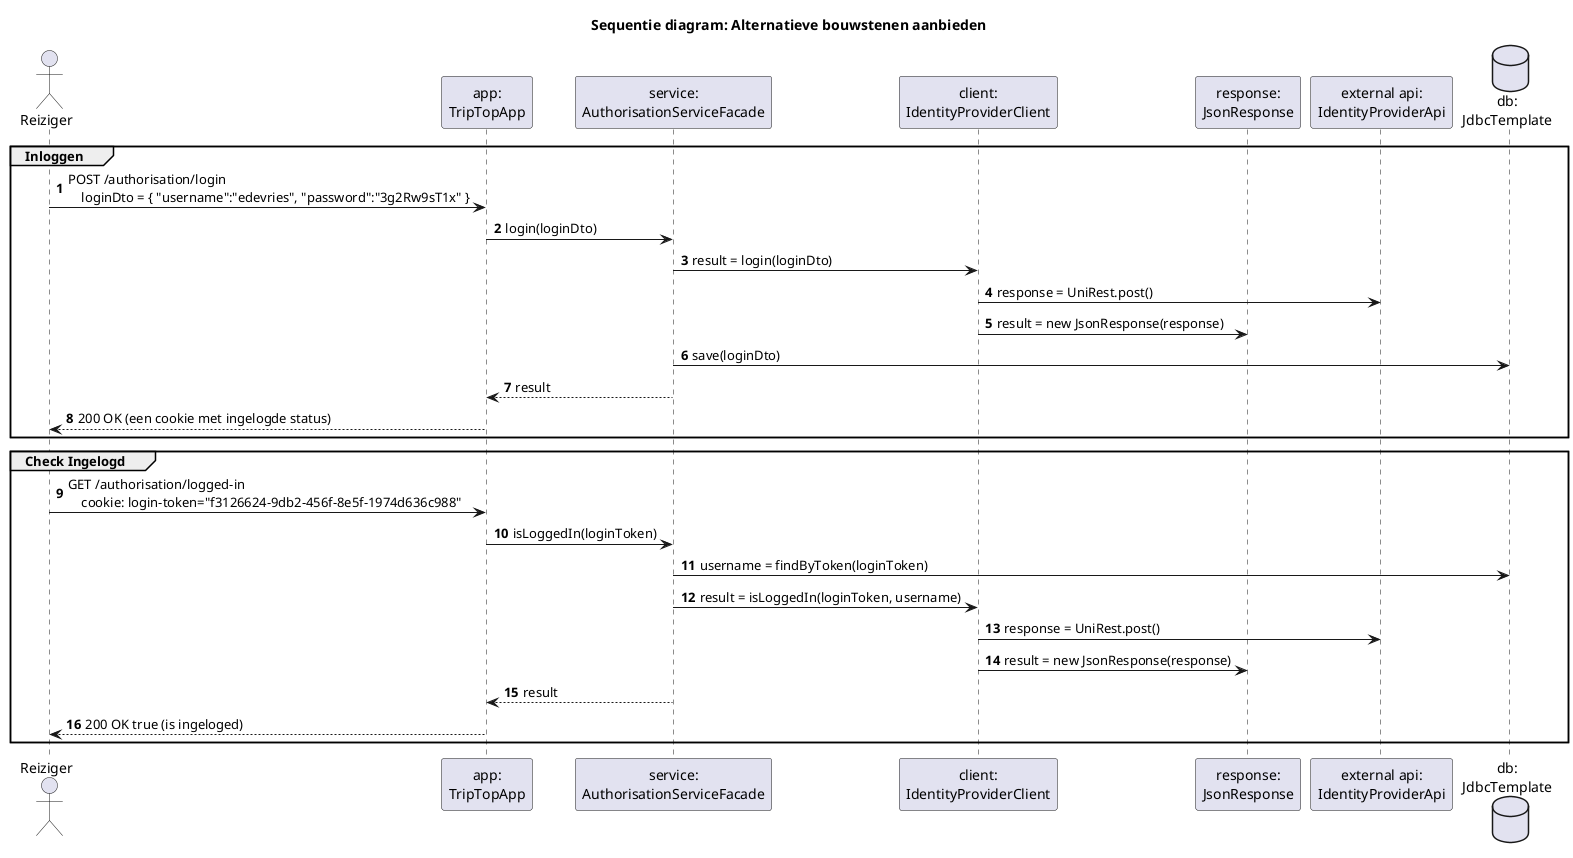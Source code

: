 @startuml
title Sequentie diagram: Alternatieve bouwstenen aanbieden

actor Reiziger

autonumber

participant app as "app:\nTripTopApp"
participant service as "service:\nAuthorisationServiceFacade"
participant client as "client:\nIdentityProviderClient"
participant response as "response:\nJsonResponse"
participant api as "external api:\nIdentityProviderApi"
database database as "db:\nJdbcTemplate"

group Inloggen
Reiziger -> app: POST /authorisation/login \n\
    loginDto = { "username":"edevries", "password":"3g2Rw9sT1x" }

app -> service: login(loginDto)
service -> client: result = login(loginDto)
client -> api: response = UniRest.post()
client -> response: result = new JsonResponse(response)
service -> database: save(loginDto)
service --> app: result
app --> Reiziger: 200 OK (een cookie met ingelogde status)

end

group Check Ingelogd

Reiziger -> app: GET /authorisation/logged-in \n\
    cookie: login-token="f3126624-9db2-456f-8e5f-1974d636c988"

app -> service: isLoggedIn(loginToken)
service -> database: username = findByToken(loginToken)
service -> client: result = isLoggedIn(loginToken, username)
client -> api: response = UniRest.post()
client -> response: result = new JsonResponse(response)
service --> app: result
app --> Reiziger: 200 OK true (is ingeloged)


end

@enduml